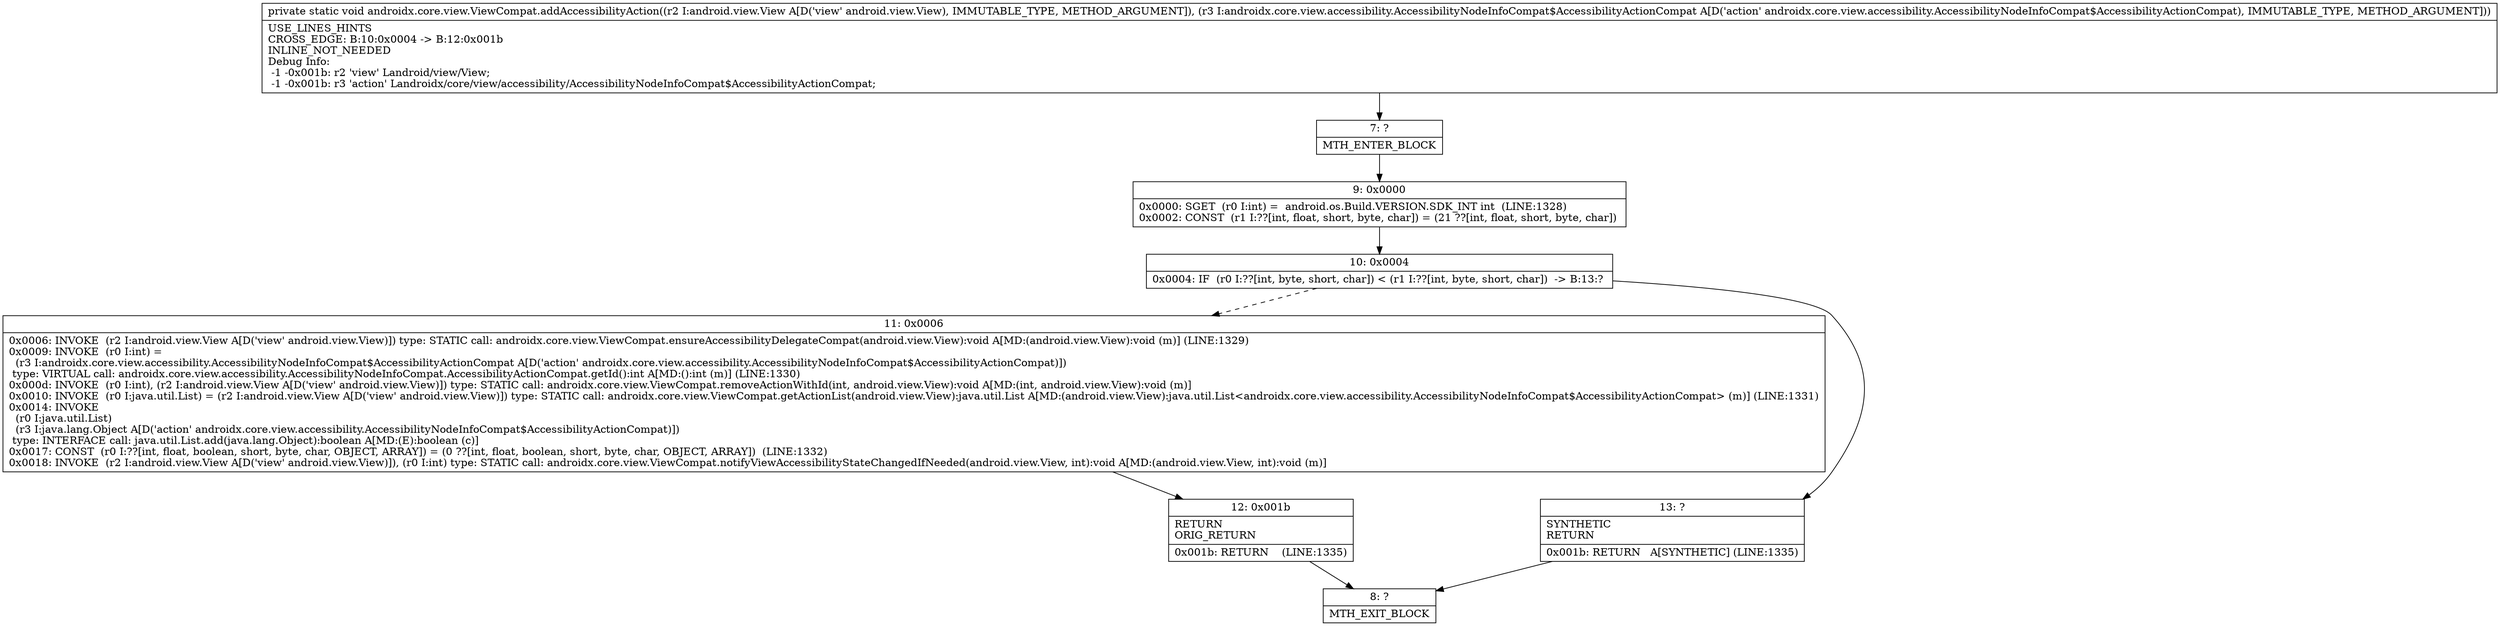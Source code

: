 digraph "CFG forandroidx.core.view.ViewCompat.addAccessibilityAction(Landroid\/view\/View;Landroidx\/core\/view\/accessibility\/AccessibilityNodeInfoCompat$AccessibilityActionCompat;)V" {
Node_7 [shape=record,label="{7\:\ ?|MTH_ENTER_BLOCK\l}"];
Node_9 [shape=record,label="{9\:\ 0x0000|0x0000: SGET  (r0 I:int) =  android.os.Build.VERSION.SDK_INT int  (LINE:1328)\l0x0002: CONST  (r1 I:??[int, float, short, byte, char]) = (21 ??[int, float, short, byte, char]) \l}"];
Node_10 [shape=record,label="{10\:\ 0x0004|0x0004: IF  (r0 I:??[int, byte, short, char]) \< (r1 I:??[int, byte, short, char])  \-\> B:13:? \l}"];
Node_11 [shape=record,label="{11\:\ 0x0006|0x0006: INVOKE  (r2 I:android.view.View A[D('view' android.view.View)]) type: STATIC call: androidx.core.view.ViewCompat.ensureAccessibilityDelegateCompat(android.view.View):void A[MD:(android.view.View):void (m)] (LINE:1329)\l0x0009: INVOKE  (r0 I:int) = \l  (r3 I:androidx.core.view.accessibility.AccessibilityNodeInfoCompat$AccessibilityActionCompat A[D('action' androidx.core.view.accessibility.AccessibilityNodeInfoCompat$AccessibilityActionCompat)])\l type: VIRTUAL call: androidx.core.view.accessibility.AccessibilityNodeInfoCompat.AccessibilityActionCompat.getId():int A[MD:():int (m)] (LINE:1330)\l0x000d: INVOKE  (r0 I:int), (r2 I:android.view.View A[D('view' android.view.View)]) type: STATIC call: androidx.core.view.ViewCompat.removeActionWithId(int, android.view.View):void A[MD:(int, android.view.View):void (m)]\l0x0010: INVOKE  (r0 I:java.util.List) = (r2 I:android.view.View A[D('view' android.view.View)]) type: STATIC call: androidx.core.view.ViewCompat.getActionList(android.view.View):java.util.List A[MD:(android.view.View):java.util.List\<androidx.core.view.accessibility.AccessibilityNodeInfoCompat$AccessibilityActionCompat\> (m)] (LINE:1331)\l0x0014: INVOKE  \l  (r0 I:java.util.List)\l  (r3 I:java.lang.Object A[D('action' androidx.core.view.accessibility.AccessibilityNodeInfoCompat$AccessibilityActionCompat)])\l type: INTERFACE call: java.util.List.add(java.lang.Object):boolean A[MD:(E):boolean (c)]\l0x0017: CONST  (r0 I:??[int, float, boolean, short, byte, char, OBJECT, ARRAY]) = (0 ??[int, float, boolean, short, byte, char, OBJECT, ARRAY])  (LINE:1332)\l0x0018: INVOKE  (r2 I:android.view.View A[D('view' android.view.View)]), (r0 I:int) type: STATIC call: androidx.core.view.ViewCompat.notifyViewAccessibilityStateChangedIfNeeded(android.view.View, int):void A[MD:(android.view.View, int):void (m)]\l}"];
Node_12 [shape=record,label="{12\:\ 0x001b|RETURN\lORIG_RETURN\l|0x001b: RETURN    (LINE:1335)\l}"];
Node_8 [shape=record,label="{8\:\ ?|MTH_EXIT_BLOCK\l}"];
Node_13 [shape=record,label="{13\:\ ?|SYNTHETIC\lRETURN\l|0x001b: RETURN   A[SYNTHETIC] (LINE:1335)\l}"];
MethodNode[shape=record,label="{private static void androidx.core.view.ViewCompat.addAccessibilityAction((r2 I:android.view.View A[D('view' android.view.View), IMMUTABLE_TYPE, METHOD_ARGUMENT]), (r3 I:androidx.core.view.accessibility.AccessibilityNodeInfoCompat$AccessibilityActionCompat A[D('action' androidx.core.view.accessibility.AccessibilityNodeInfoCompat$AccessibilityActionCompat), IMMUTABLE_TYPE, METHOD_ARGUMENT]))  | USE_LINES_HINTS\lCROSS_EDGE: B:10:0x0004 \-\> B:12:0x001b\lINLINE_NOT_NEEDED\lDebug Info:\l  \-1 \-0x001b: r2 'view' Landroid\/view\/View;\l  \-1 \-0x001b: r3 'action' Landroidx\/core\/view\/accessibility\/AccessibilityNodeInfoCompat$AccessibilityActionCompat;\l}"];
MethodNode -> Node_7;Node_7 -> Node_9;
Node_9 -> Node_10;
Node_10 -> Node_11[style=dashed];
Node_10 -> Node_13;
Node_11 -> Node_12;
Node_12 -> Node_8;
Node_13 -> Node_8;
}


